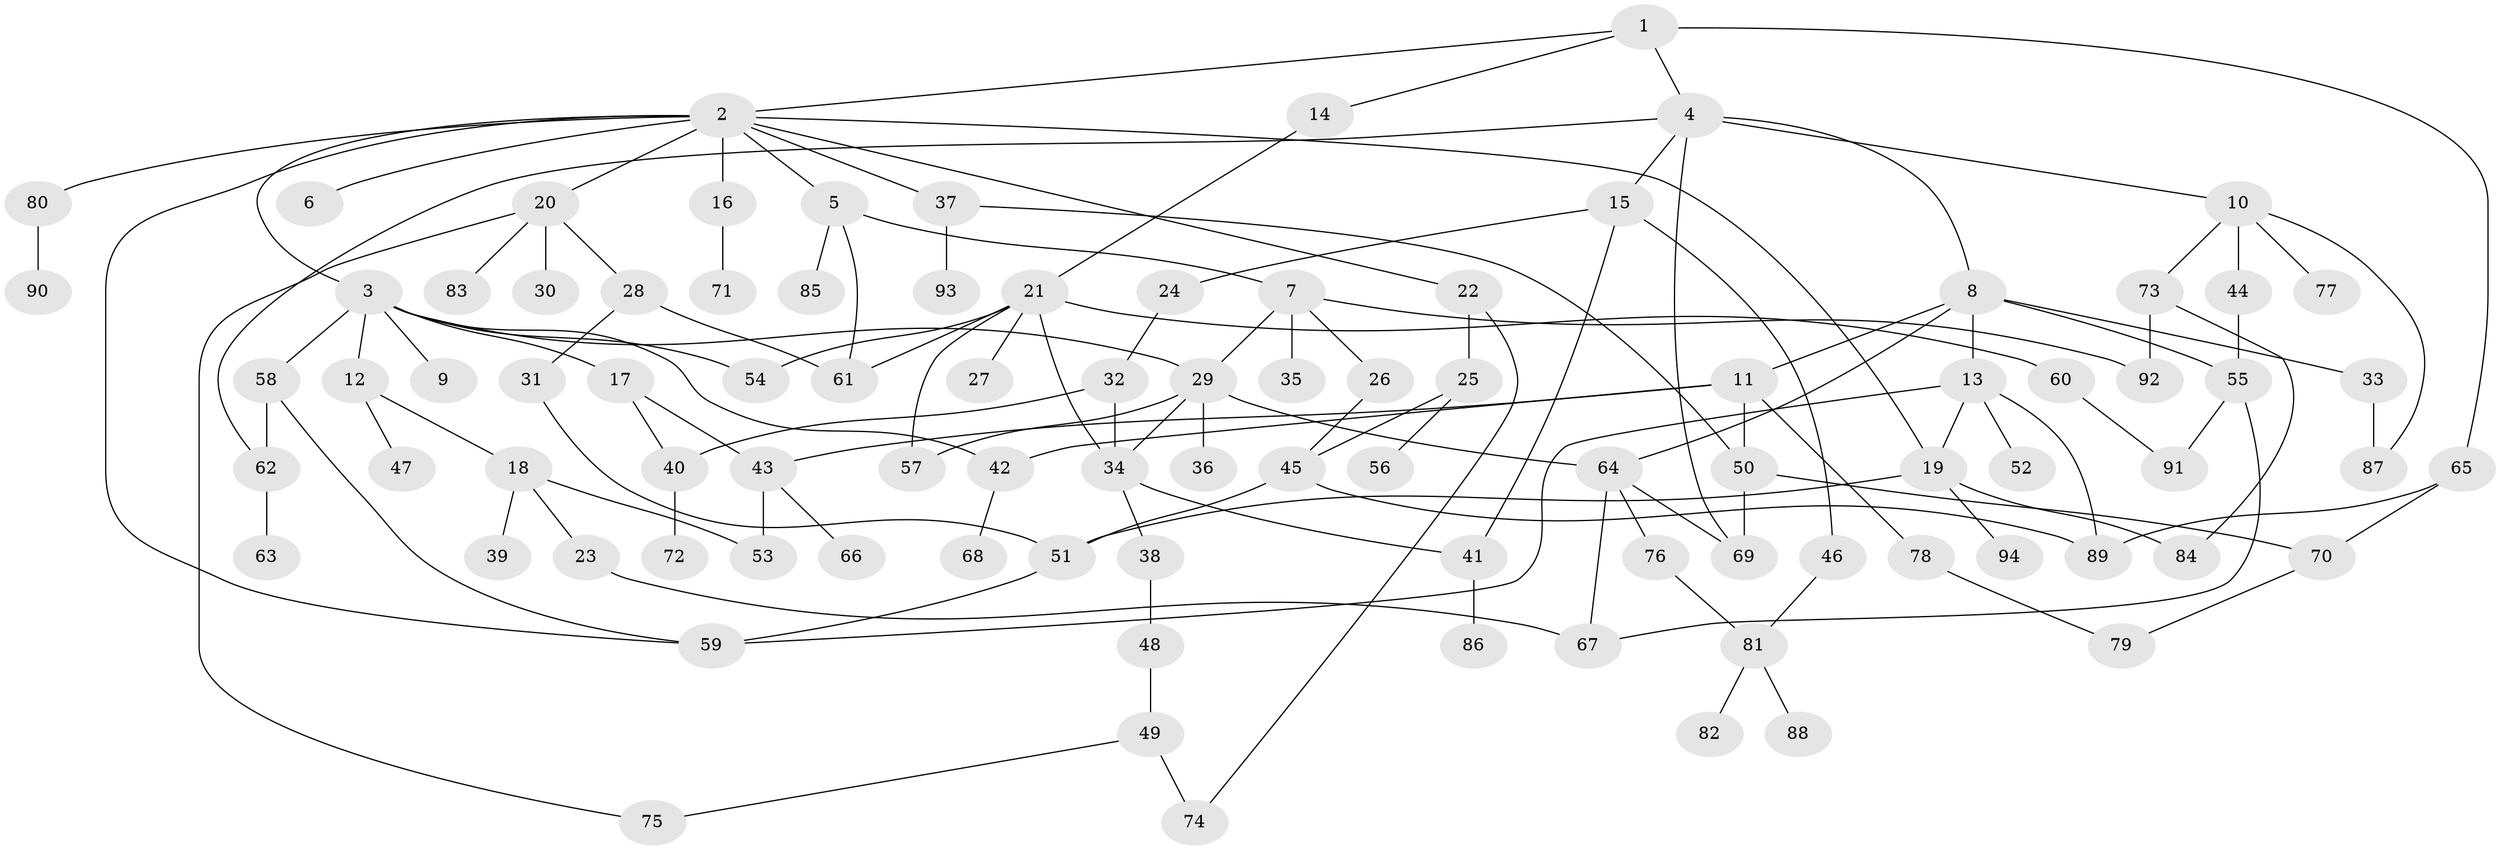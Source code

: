 // Generated by graph-tools (version 1.1) at 2025/10/02/27/25 16:10:53]
// undirected, 94 vertices, 131 edges
graph export_dot {
graph [start="1"]
  node [color=gray90,style=filled];
  1;
  2;
  3;
  4;
  5;
  6;
  7;
  8;
  9;
  10;
  11;
  12;
  13;
  14;
  15;
  16;
  17;
  18;
  19;
  20;
  21;
  22;
  23;
  24;
  25;
  26;
  27;
  28;
  29;
  30;
  31;
  32;
  33;
  34;
  35;
  36;
  37;
  38;
  39;
  40;
  41;
  42;
  43;
  44;
  45;
  46;
  47;
  48;
  49;
  50;
  51;
  52;
  53;
  54;
  55;
  56;
  57;
  58;
  59;
  60;
  61;
  62;
  63;
  64;
  65;
  66;
  67;
  68;
  69;
  70;
  71;
  72;
  73;
  74;
  75;
  76;
  77;
  78;
  79;
  80;
  81;
  82;
  83;
  84;
  85;
  86;
  87;
  88;
  89;
  90;
  91;
  92;
  93;
  94;
  1 -- 2;
  1 -- 4;
  1 -- 14;
  1 -- 65;
  2 -- 3;
  2 -- 5;
  2 -- 6;
  2 -- 16;
  2 -- 20;
  2 -- 22;
  2 -- 37;
  2 -- 59;
  2 -- 80;
  2 -- 19;
  3 -- 9;
  3 -- 12;
  3 -- 17;
  3 -- 42;
  3 -- 58;
  3 -- 29;
  3 -- 54;
  4 -- 8;
  4 -- 10;
  4 -- 15;
  4 -- 62;
  4 -- 69;
  5 -- 7;
  5 -- 85;
  5 -- 61;
  7 -- 26;
  7 -- 29;
  7 -- 35;
  7 -- 92;
  8 -- 11;
  8 -- 13;
  8 -- 33;
  8 -- 64;
  8 -- 55;
  10 -- 44;
  10 -- 73;
  10 -- 77;
  10 -- 87;
  11 -- 43;
  11 -- 78;
  11 -- 42;
  11 -- 50;
  12 -- 18;
  12 -- 47;
  13 -- 19;
  13 -- 52;
  13 -- 89;
  13 -- 59;
  14 -- 21;
  15 -- 24;
  15 -- 46;
  15 -- 41;
  16 -- 71;
  17 -- 40;
  17 -- 43;
  18 -- 23;
  18 -- 39;
  18 -- 53;
  19 -- 51;
  19 -- 84;
  19 -- 94;
  20 -- 28;
  20 -- 30;
  20 -- 83;
  20 -- 75;
  21 -- 27;
  21 -- 54;
  21 -- 60;
  21 -- 61;
  21 -- 57;
  21 -- 34;
  22 -- 25;
  22 -- 74;
  23 -- 67;
  24 -- 32;
  25 -- 45;
  25 -- 56;
  26 -- 45;
  28 -- 31;
  28 -- 61;
  29 -- 36;
  29 -- 57;
  29 -- 34;
  29 -- 64;
  31 -- 51;
  32 -- 34;
  32 -- 40;
  33 -- 87;
  34 -- 38;
  34 -- 41;
  37 -- 50;
  37 -- 93;
  38 -- 48;
  40 -- 72;
  41 -- 86;
  42 -- 68;
  43 -- 66;
  43 -- 53;
  44 -- 55;
  45 -- 51;
  45 -- 89;
  46 -- 81;
  48 -- 49;
  49 -- 74;
  49 -- 75;
  50 -- 69;
  50 -- 70;
  51 -- 59;
  55 -- 91;
  55 -- 67;
  58 -- 62;
  58 -- 59;
  60 -- 91;
  62 -- 63;
  64 -- 67;
  64 -- 76;
  64 -- 69;
  65 -- 70;
  65 -- 89;
  70 -- 79;
  73 -- 84;
  73 -- 92;
  76 -- 81;
  78 -- 79;
  80 -- 90;
  81 -- 82;
  81 -- 88;
}
